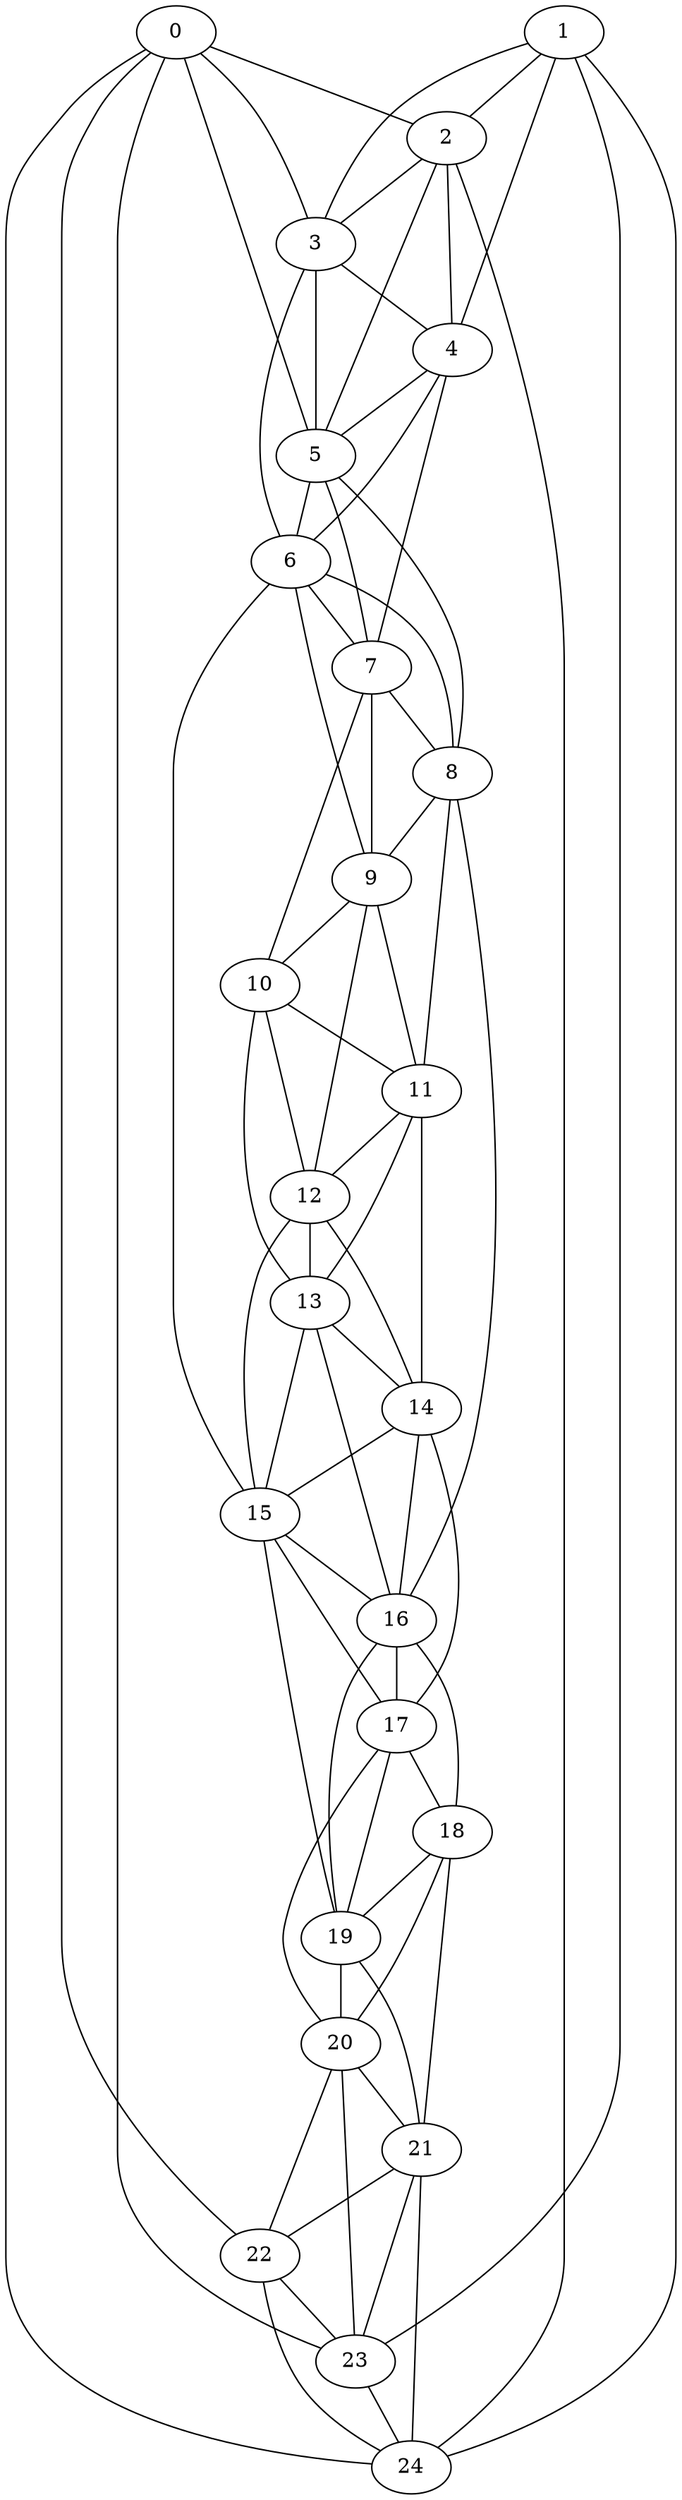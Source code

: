 strict graph "watts_strogatz_graph(25,6,0.1)" {
0;
1;
2;
3;
4;
5;
6;
7;
8;
9;
10;
11;
12;
13;
14;
15;
16;
17;
18;
19;
20;
21;
22;
23;
24;
0 -- 2  [is_available=True, prob="0.401192873284"];
0 -- 3  [is_available=True, prob="0.720741796783"];
0 -- 5  [is_available=True, prob="0.694595126785"];
0 -- 22  [is_available=True, prob="0.671872487312"];
0 -- 23  [is_available=True, prob="1.0"];
0 -- 24  [is_available=True, prob="1.0"];
1 -- 2  [is_available=True, prob="0.385398188246"];
1 -- 3  [is_available=True, prob="1.0"];
1 -- 4  [is_available=True, prob="0.498409713278"];
1 -- 23  [is_available=True, prob="0.51359976485"];
1 -- 24  [is_available=True, prob="0.61565569943"];
2 -- 3  [is_available=True, prob="0.898444009062"];
2 -- 4  [is_available=True, prob="0.470428987509"];
2 -- 5  [is_available=True, prob="0.629085187298"];
2 -- 24  [is_available=True, prob="1.0"];
3 -- 4  [is_available=True, prob="0.423560555016"];
3 -- 5  [is_available=True, prob="1.0"];
3 -- 6  [is_available=True, prob="0.0556511952499"];
4 -- 5  [is_available=True, prob="1.0"];
4 -- 6  [is_available=True, prob="1.0"];
4 -- 7  [is_available=True, prob="0.756977388962"];
5 -- 6  [is_available=True, prob="0.886593510737"];
5 -- 7  [is_available=True, prob="1.0"];
5 -- 8  [is_available=True, prob="0.612007428562"];
6 -- 7  [is_available=True, prob="0.12663004618"];
6 -- 8  [is_available=True, prob="0.431217655764"];
6 -- 9  [is_available=True, prob="1.0"];
6 -- 15  [is_available=True, prob="1.0"];
7 -- 8  [is_available=True, prob="0.536018001695"];
7 -- 9  [is_available=True, prob="0.222013041888"];
7 -- 10  [is_available=True, prob="0.923047327537"];
8 -- 9  [is_available=True, prob="0.0442979434901"];
8 -- 11  [is_available=True, prob="1.0"];
8 -- 16  [is_available=True, prob="0.722046966788"];
9 -- 10  [is_available=True, prob="0.71175975785"];
9 -- 11  [is_available=True, prob="1.0"];
9 -- 12  [is_available=True, prob="0.745529829915"];
10 -- 11  [is_available=True, prob="0.0456790210637"];
10 -- 12  [is_available=True, prob="1.0"];
10 -- 13  [is_available=True, prob="0.113199208717"];
11 -- 12  [is_available=True, prob="0.983700073854"];
11 -- 13  [is_available=True, prob="0.795587643981"];
11 -- 14  [is_available=True, prob="1.0"];
12 -- 13  [is_available=True, prob="0.633299490073"];
12 -- 14  [is_available=True, prob="0.883569146755"];
12 -- 15  [is_available=True, prob="1.0"];
13 -- 14  [is_available=True, prob="0.615232434268"];
13 -- 15  [is_available=True, prob="0.106461581794"];
13 -- 16  [is_available=True, prob="0.520206703199"];
14 -- 15  [is_available=True, prob="1.0"];
14 -- 16  [is_available=True, prob="0.642144935245"];
14 -- 17  [is_available=True, prob="0.541101521167"];
15 -- 16  [is_available=True, prob="0.204471920766"];
15 -- 17  [is_available=True, prob="0.106265355202"];
15 -- 19  [is_available=True, prob="0.885981642275"];
16 -- 17  [is_available=True, prob="0.533763351595"];
16 -- 18  [is_available=True, prob="0.901211357915"];
16 -- 19  [is_available=True, prob="0.20591643864"];
17 -- 18  [is_available=True, prob="1.0"];
17 -- 19  [is_available=True, prob="0.00148483071038"];
17 -- 20  [is_available=True, prob="0.961074916429"];
18 -- 19  [is_available=True, prob="1.0"];
18 -- 20  [is_available=True, prob="0.647550507791"];
18 -- 21  [is_available=True, prob="0.88667058143"];
19 -- 20  [is_available=True, prob="0.761688704775"];
19 -- 21  [is_available=True, prob="0.64139990125"];
20 -- 21  [is_available=True, prob="0.0464370614125"];
20 -- 22  [is_available=True, prob="1.0"];
20 -- 23  [is_available=True, prob="0.569952685227"];
21 -- 22  [is_available=True, prob="0.379478764854"];
21 -- 23  [is_available=True, prob="0.260648491158"];
21 -- 24  [is_available=True, prob="0.448636869285"];
22 -- 23  [is_available=True, prob="1.0"];
22 -- 24  [is_available=True, prob="1.0"];
23 -- 24  [is_available=True, prob="0.644072588676"];
}
